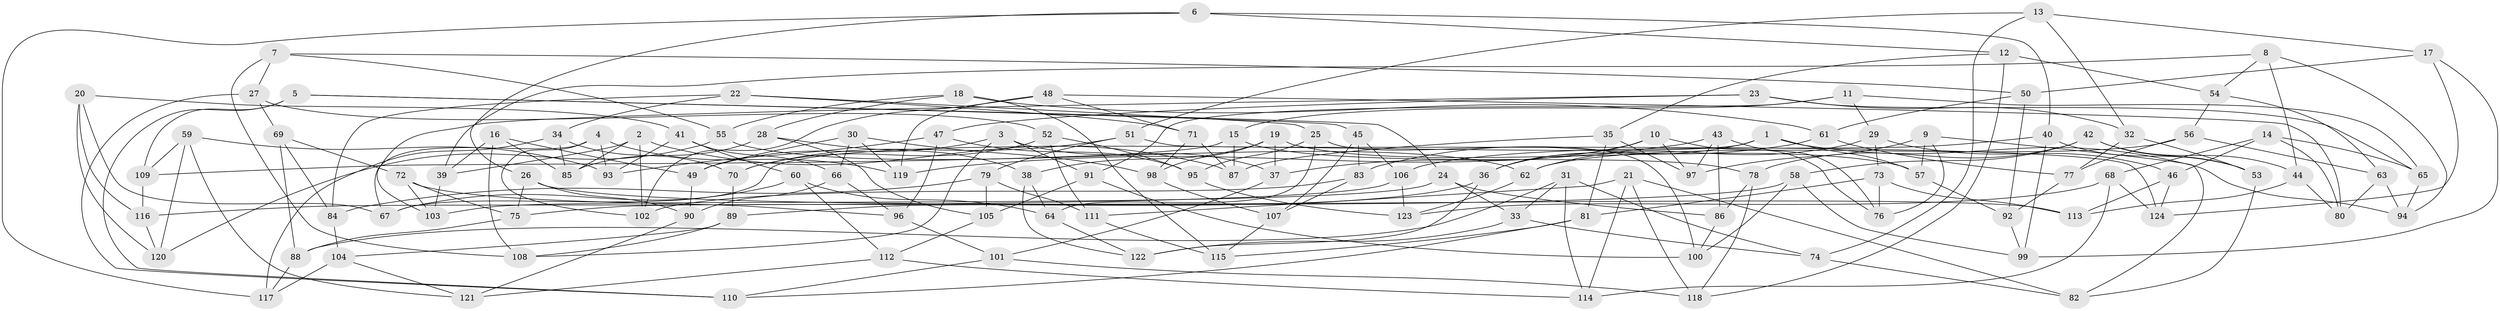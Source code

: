 // coarse degree distribution, {4: 0.30666666666666664, 6: 0.48, 3: 0.06666666666666667, 5: 0.14666666666666667}
// Generated by graph-tools (version 1.1) at 2025/38/03/04/25 23:38:11]
// undirected, 124 vertices, 248 edges
graph export_dot {
  node [color=gray90,style=filled];
  1;
  2;
  3;
  4;
  5;
  6;
  7;
  8;
  9;
  10;
  11;
  12;
  13;
  14;
  15;
  16;
  17;
  18;
  19;
  20;
  21;
  22;
  23;
  24;
  25;
  26;
  27;
  28;
  29;
  30;
  31;
  32;
  33;
  34;
  35;
  36;
  37;
  38;
  39;
  40;
  41;
  42;
  43;
  44;
  45;
  46;
  47;
  48;
  49;
  50;
  51;
  52;
  53;
  54;
  55;
  56;
  57;
  58;
  59;
  60;
  61;
  62;
  63;
  64;
  65;
  66;
  67;
  68;
  69;
  70;
  71;
  72;
  73;
  74;
  75;
  76;
  77;
  78;
  79;
  80;
  81;
  82;
  83;
  84;
  85;
  86;
  87;
  88;
  89;
  90;
  91;
  92;
  93;
  94;
  95;
  96;
  97;
  98;
  99;
  100;
  101;
  102;
  103;
  104;
  105;
  106;
  107;
  108;
  109;
  110;
  111;
  112;
  113;
  114;
  115;
  116;
  117;
  118;
  119;
  120;
  121;
  122;
  123;
  124;
  1 -- 57;
  1 -- 67;
  1 -- 94;
  1 -- 36;
  2 -- 102;
  2 -- 85;
  2 -- 87;
  2 -- 39;
  3 -- 108;
  3 -- 37;
  3 -- 49;
  3 -- 91;
  4 -- 102;
  4 -- 67;
  4 -- 119;
  4 -- 93;
  5 -- 109;
  5 -- 24;
  5 -- 110;
  5 -- 45;
  6 -- 40;
  6 -- 117;
  6 -- 12;
  6 -- 26;
  7 -- 50;
  7 -- 27;
  7 -- 108;
  7 -- 55;
  8 -- 39;
  8 -- 54;
  8 -- 44;
  8 -- 94;
  9 -- 76;
  9 -- 57;
  9 -- 82;
  9 -- 97;
  10 -- 37;
  10 -- 36;
  10 -- 76;
  10 -- 97;
  11 -- 29;
  11 -- 91;
  11 -- 65;
  11 -- 15;
  12 -- 35;
  12 -- 54;
  12 -- 118;
  13 -- 51;
  13 -- 74;
  13 -- 17;
  13 -- 32;
  14 -- 80;
  14 -- 68;
  14 -- 46;
  14 -- 65;
  15 -- 78;
  15 -- 109;
  15 -- 87;
  16 -- 49;
  16 -- 39;
  16 -- 108;
  16 -- 85;
  17 -- 99;
  17 -- 50;
  17 -- 124;
  18 -- 28;
  18 -- 55;
  18 -- 61;
  18 -- 115;
  19 -- 57;
  19 -- 38;
  19 -- 37;
  19 -- 98;
  20 -- 41;
  20 -- 116;
  20 -- 120;
  20 -- 67;
  21 -- 111;
  21 -- 114;
  21 -- 82;
  21 -- 118;
  22 -- 71;
  22 -- 84;
  22 -- 34;
  22 -- 25;
  23 -- 47;
  23 -- 32;
  23 -- 103;
  23 -- 65;
  24 -- 103;
  24 -- 33;
  24 -- 86;
  25 -- 100;
  25 -- 95;
  25 -- 64;
  26 -- 75;
  26 -- 113;
  26 -- 90;
  27 -- 110;
  27 -- 52;
  27 -- 69;
  28 -- 85;
  28 -- 105;
  28 -- 38;
  29 -- 73;
  29 -- 46;
  29 -- 62;
  30 -- 66;
  30 -- 98;
  30 -- 49;
  30 -- 119;
  31 -- 33;
  31 -- 74;
  31 -- 88;
  31 -- 114;
  32 -- 77;
  32 -- 53;
  33 -- 74;
  33 -- 122;
  34 -- 117;
  34 -- 70;
  34 -- 85;
  35 -- 87;
  35 -- 97;
  35 -- 81;
  36 -- 122;
  36 -- 89;
  37 -- 101;
  38 -- 122;
  38 -- 64;
  39 -- 103;
  40 -- 53;
  40 -- 106;
  40 -- 99;
  41 -- 60;
  41 -- 66;
  41 -- 93;
  42 -- 78;
  42 -- 53;
  42 -- 58;
  42 -- 44;
  43 -- 97;
  43 -- 119;
  43 -- 86;
  43 -- 76;
  44 -- 80;
  44 -- 113;
  45 -- 83;
  45 -- 107;
  45 -- 106;
  46 -- 113;
  46 -- 124;
  47 -- 95;
  47 -- 93;
  47 -- 96;
  48 -- 71;
  48 -- 80;
  48 -- 102;
  48 -- 119;
  49 -- 90;
  50 -- 61;
  50 -- 92;
  51 -- 70;
  51 -- 79;
  51 -- 124;
  52 -- 70;
  52 -- 95;
  52 -- 111;
  53 -- 82;
  54 -- 56;
  54 -- 63;
  55 -- 62;
  55 -- 120;
  56 -- 62;
  56 -- 77;
  56 -- 63;
  57 -- 92;
  58 -- 99;
  58 -- 75;
  58 -- 100;
  59 -- 93;
  59 -- 109;
  59 -- 121;
  59 -- 120;
  60 -- 67;
  60 -- 64;
  60 -- 112;
  61 -- 83;
  61 -- 77;
  62 -- 123;
  63 -- 80;
  63 -- 94;
  64 -- 122;
  65 -- 94;
  66 -- 90;
  66 -- 96;
  68 -- 124;
  68 -- 123;
  68 -- 114;
  69 -- 72;
  69 -- 88;
  69 -- 84;
  70 -- 89;
  71 -- 87;
  71 -- 98;
  72 -- 75;
  72 -- 103;
  72 -- 96;
  73 -- 76;
  73 -- 81;
  73 -- 113;
  74 -- 82;
  75 -- 88;
  77 -- 92;
  78 -- 86;
  78 -- 118;
  79 -- 105;
  79 -- 84;
  79 -- 111;
  81 -- 115;
  81 -- 110;
  83 -- 102;
  83 -- 107;
  84 -- 104;
  86 -- 100;
  88 -- 117;
  89 -- 108;
  89 -- 104;
  90 -- 121;
  91 -- 100;
  91 -- 105;
  92 -- 99;
  95 -- 123;
  96 -- 101;
  98 -- 107;
  101 -- 118;
  101 -- 110;
  104 -- 117;
  104 -- 121;
  105 -- 112;
  106 -- 116;
  106 -- 123;
  107 -- 115;
  109 -- 116;
  111 -- 115;
  112 -- 114;
  112 -- 121;
  116 -- 120;
}
